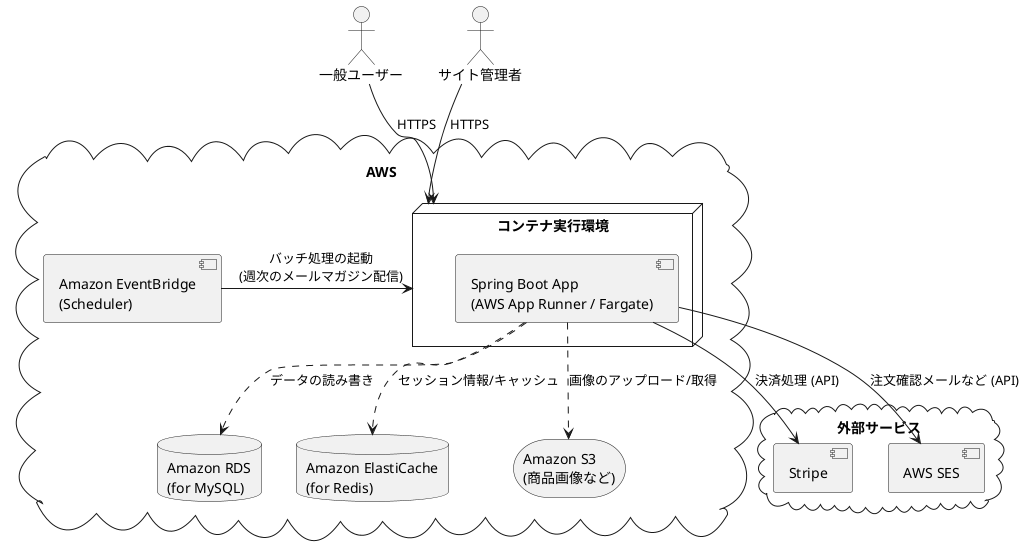 @startuml EC Site Architecture - Physical

' ====== アクターの定義 ======
actor "一般ユーザー" as user
actor "サイト管理者" as admin

' ====== AWSクラウド環境の定義 ======
cloud "AWS" {
    component "Amazon EventBridge\n(Scheduler)" as scheduler

    node "コンテナ実行環境" as compute {
        component "Spring Boot App\n(AWS App Runner / Fargate)" as backend
    }
    
    database "Amazon RDS\n(for MySQL)" as rds
    database "Amazon ElastiCache\n(for Redis)" as elasticache
    storage "Amazon S3\n(商品画像など)" as s3
}

' ====== 外部サービスの定義 ======
cloud "外部サービス" {
    component "Stripe" as stripe
    component "AWS SES" as ses
}


' ====== 関係性の定義 ======
user --> compute : "HTTPS"
admin --> compute : "HTTPS"

backend ..> rds : "データの読み書き"
backend ..> elasticache : "セッション情報/キャッシュ"
backend ..> s3 : "画像のアップロード/取得"

backend --> stripe : "決済処理 (API)"
backend --> ses : "注文確認メールなど (API)"

scheduler -> compute : "バッチ処理の起動\n(週次のメールマガジン配信)"


@enduml